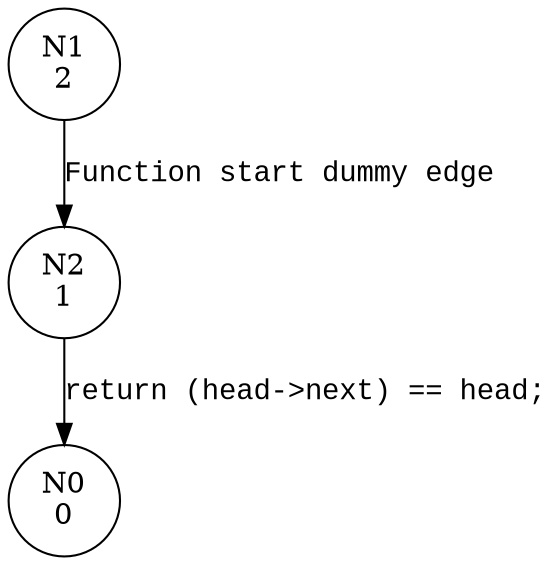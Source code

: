 digraph list_empty {
1 [shape="circle" label="N1\n2"]
2 [shape="circle" label="N2\n1"]
0 [shape="circle" label="N0\n0"]
1 -> 2 [label="Function start dummy edge" fontname="Courier New"]
2 -> 0 [label="return (head->next) == head;" fontname="Courier New"]
}